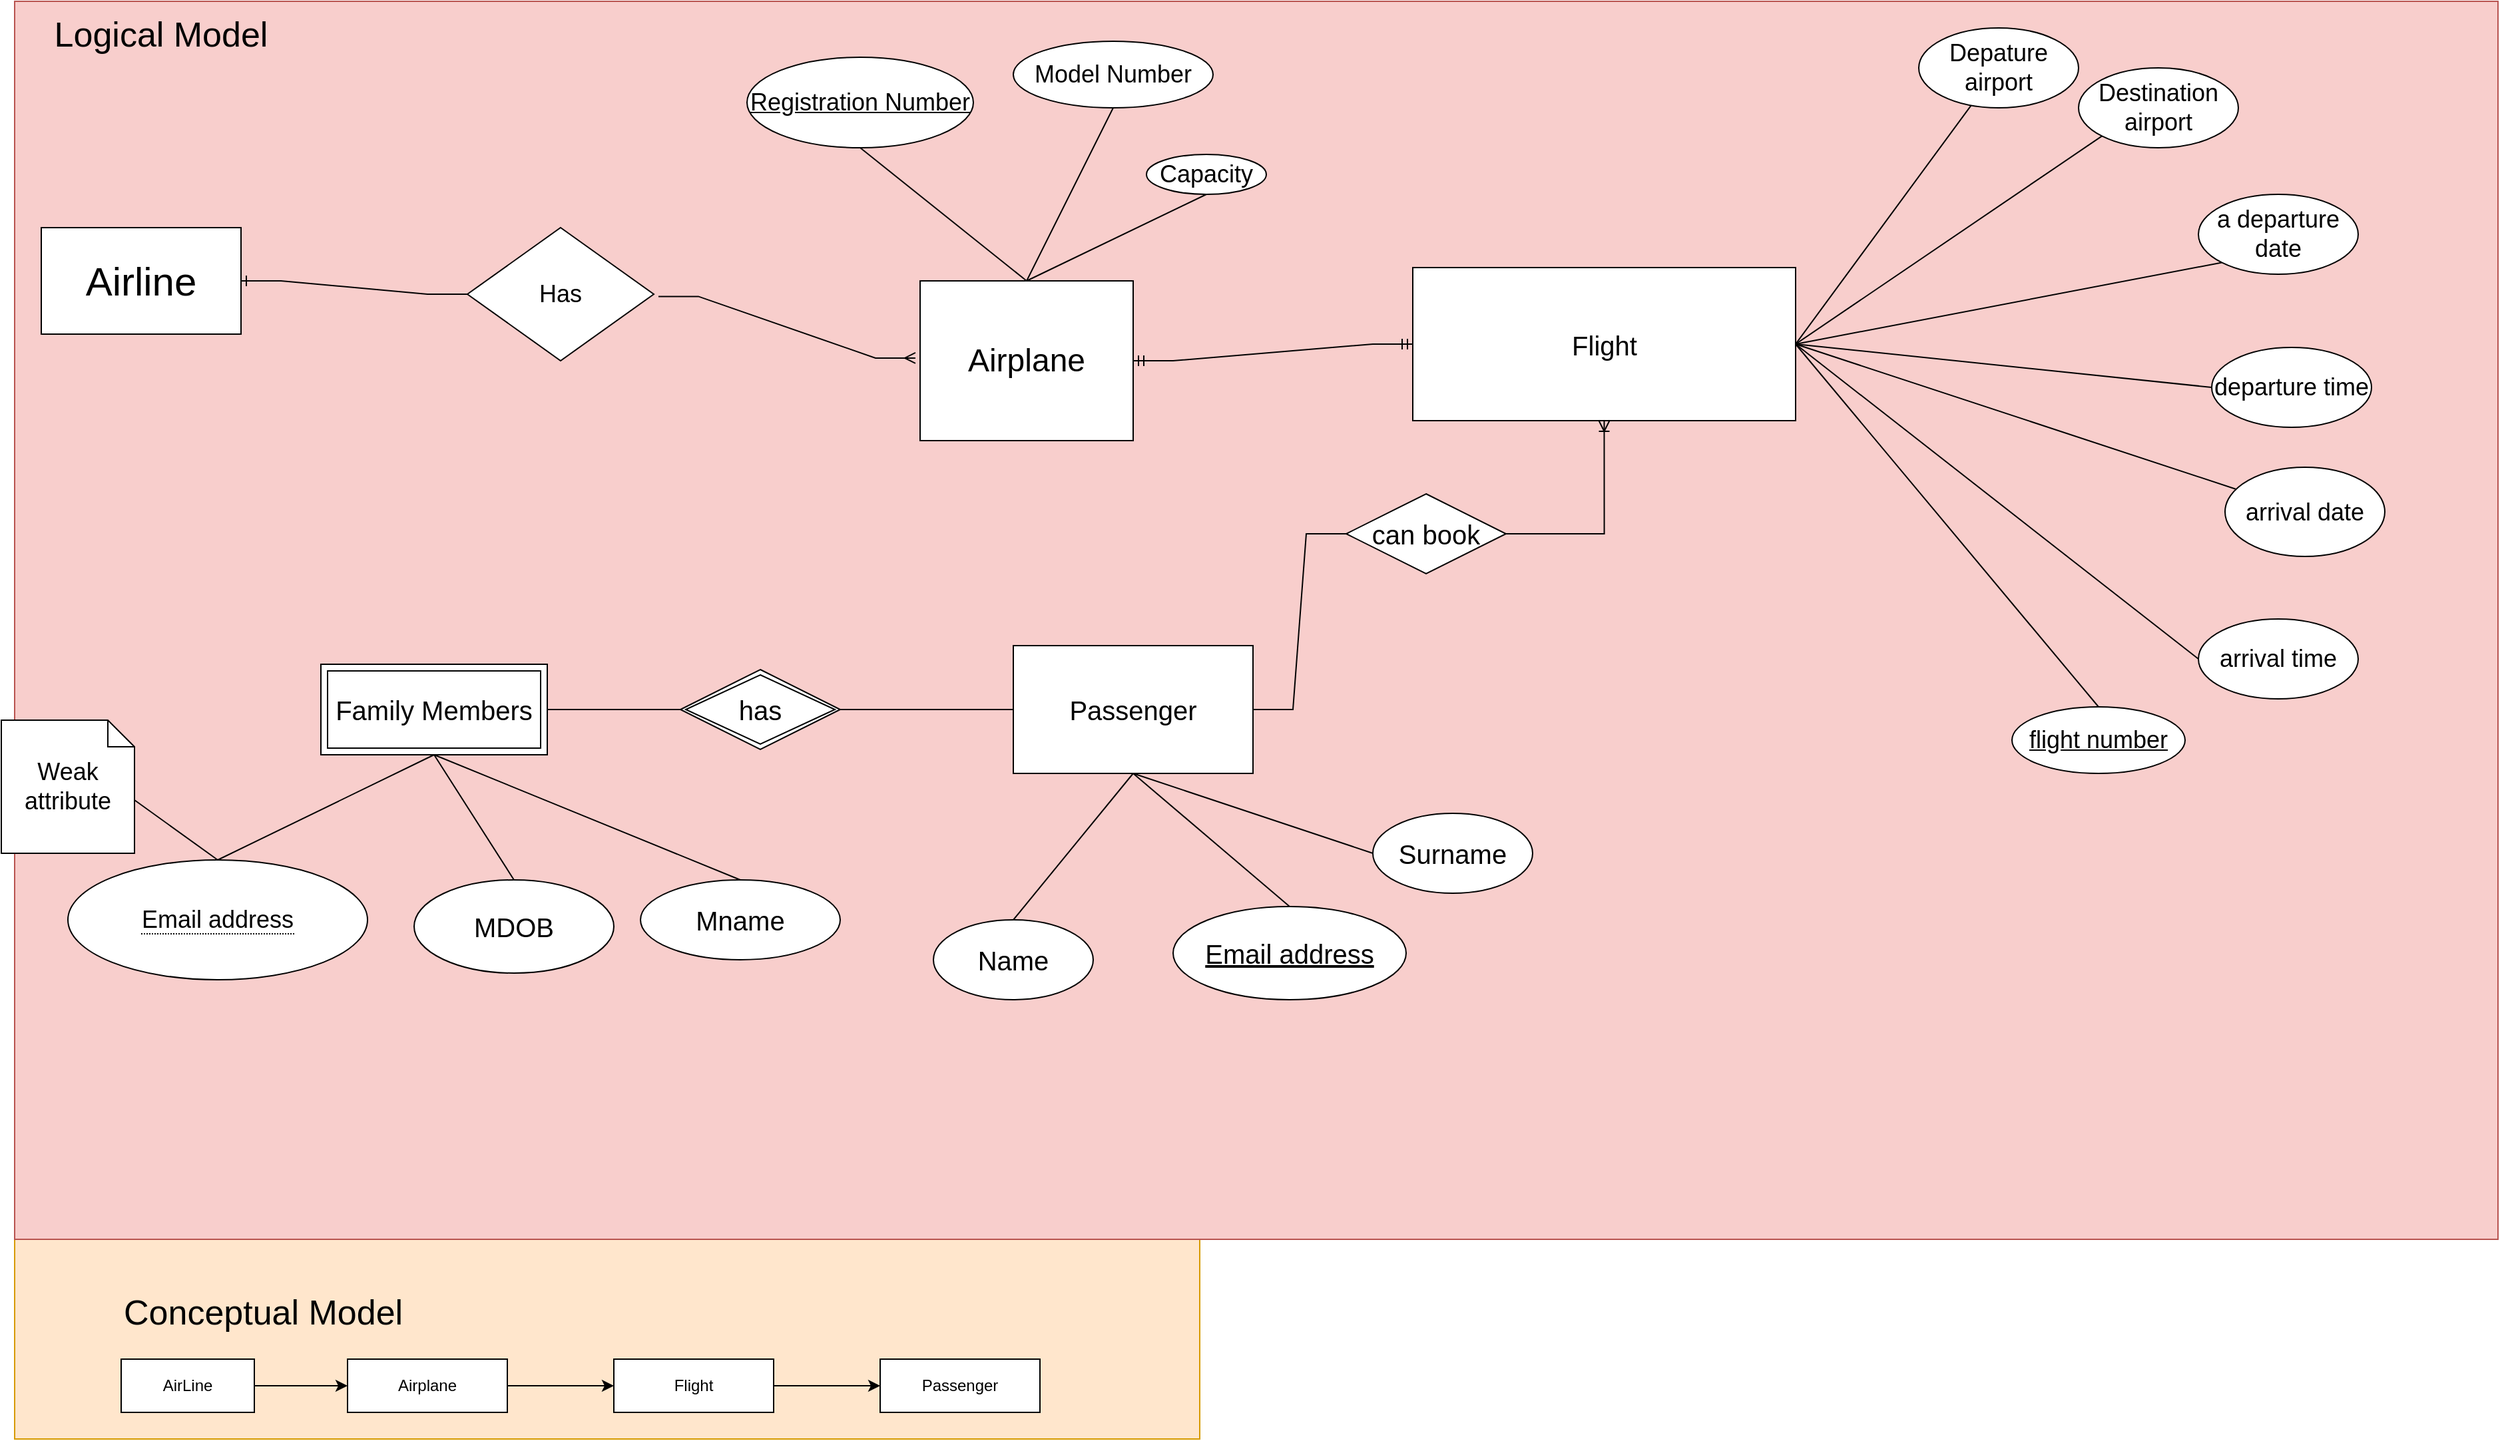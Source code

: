 <mxfile version="20.6.2" type="github">
  <diagram id="R2lEEEUBdFMjLlhIrx00" name="Page-1">
    <mxGraphModel dx="1335" dy="720" grid="1" gridSize="10" guides="1" tooltips="1" connect="1" arrows="1" fold="1" page="1" pageScale="1" pageWidth="1920" pageHeight="1200" math="0" shadow="0" extFonts="Permanent Marker^https://fonts.googleapis.com/css?family=Permanent+Marker">
      <root>
        <mxCell id="0" />
        <mxCell id="1" parent="0" />
        <mxCell id="4C0YP1yC5MJ9k8y5jR9u-70" value="" style="rounded=0;whiteSpace=wrap;html=1;fontSize=26;fillColor=#ffe6cc;strokeColor=#d79b00;" parent="1" vertex="1">
          <mxGeometry x="20" y="950" width="890" height="150" as="geometry" />
        </mxCell>
        <mxCell id="4C0YP1yC5MJ9k8y5jR9u-71" value="" style="rounded=0;whiteSpace=wrap;html=1;fontSize=26;fillColor=#f8cecc;strokeColor=#b85450;movable=0;resizable=0;rotatable=0;deletable=0;editable=0;connectable=0;" parent="1" vertex="1">
          <mxGeometry x="20" y="20" width="1865" height="930" as="geometry" />
        </mxCell>
        <mxCell id="4C0YP1yC5MJ9k8y5jR9u-1" value="&lt;font style=&quot;font-size: 30px;&quot;&gt;Airline&lt;/font&gt;" style="whiteSpace=wrap;html=1;align=center;" parent="1" vertex="1">
          <mxGeometry x="40" y="190" width="150" height="80" as="geometry" />
        </mxCell>
        <mxCell id="4C0YP1yC5MJ9k8y5jR9u-2" value="&lt;font style=&quot;font-size: 24px;&quot;&gt;Airplane&lt;/font&gt;" style="whiteSpace=wrap;html=1;" parent="1" vertex="1">
          <mxGeometry x="700" y="230" width="160" height="120" as="geometry" />
        </mxCell>
        <mxCell id="4C0YP1yC5MJ9k8y5jR9u-4" value="&lt;font style=&quot;font-size: 18px;&quot;&gt;Has&lt;/font&gt;" style="shape=rhombus;perimeter=rhombusPerimeter;whiteSpace=wrap;html=1;align=center;strokeWidth=1;" parent="1" vertex="1">
          <mxGeometry x="360" y="190" width="140" height="100" as="geometry" />
        </mxCell>
        <mxCell id="4C0YP1yC5MJ9k8y5jR9u-6" value="" style="edgeStyle=entityRelationEdgeStyle;fontSize=12;html=1;endArrow=ERone;endFill=1;rounded=0;entryX=1;entryY=0.5;entryDx=0;entryDy=0;exitX=0;exitY=0.5;exitDx=0;exitDy=0;" parent="1" source="4C0YP1yC5MJ9k8y5jR9u-4" target="4C0YP1yC5MJ9k8y5jR9u-1" edge="1">
          <mxGeometry width="100" height="100" relative="1" as="geometry">
            <mxPoint x="160" y="250" as="sourcePoint" />
            <mxPoint x="205" y="230" as="targetPoint" />
          </mxGeometry>
        </mxCell>
        <mxCell id="4C0YP1yC5MJ9k8y5jR9u-12" value="" style="edgeStyle=entityRelationEdgeStyle;fontSize=12;html=1;endArrow=ERmany;rounded=0;entryX=-0.022;entryY=0.483;entryDx=0;entryDy=0;entryPerimeter=0;exitX=1.025;exitY=0.517;exitDx=0;exitDy=0;exitPerimeter=0;" parent="1" source="4C0YP1yC5MJ9k8y5jR9u-4" target="4C0YP1yC5MJ9k8y5jR9u-2" edge="1">
          <mxGeometry width="100" height="100" relative="1" as="geometry">
            <mxPoint x="340" y="220" as="sourcePoint" />
            <mxPoint x="330" y="230" as="targetPoint" />
          </mxGeometry>
        </mxCell>
        <mxCell id="4C0YP1yC5MJ9k8y5jR9u-13" value="Model Number" style="ellipse;whiteSpace=wrap;html=1;align=center;fontSize=18;" parent="1" vertex="1">
          <mxGeometry x="770" y="50" width="150" height="50" as="geometry" />
        </mxCell>
        <mxCell id="4C0YP1yC5MJ9k8y5jR9u-14" value="Capacity" style="ellipse;whiteSpace=wrap;html=1;align=center;fontSize=18;" parent="1" vertex="1">
          <mxGeometry x="870" y="135" width="90" height="30" as="geometry" />
        </mxCell>
        <mxCell id="4C0YP1yC5MJ9k8y5jR9u-15" value="Registration Number" style="ellipse;whiteSpace=wrap;html=1;align=center;fontStyle=4;fontSize=18;" parent="1" vertex="1">
          <mxGeometry x="570" y="62" width="170" height="68" as="geometry" />
        </mxCell>
        <mxCell id="4C0YP1yC5MJ9k8y5jR9u-23" value="&lt;div style=&quot;font-size: 20px;&quot;&gt;&lt;font style=&quot;font-size: 20px;&quot;&gt;Passenger&lt;/font&gt;&lt;/div&gt;" style="whiteSpace=wrap;html=1;align=center;" parent="1" vertex="1">
          <mxGeometry x="770" y="504" width="180" height="96" as="geometry" />
        </mxCell>
        <mxCell id="4C0YP1yC5MJ9k8y5jR9u-24" value="Name" style="ellipse;whiteSpace=wrap;html=1;fontSize=20;" parent="1" vertex="1">
          <mxGeometry x="710" y="710" width="120" height="60" as="geometry" />
        </mxCell>
        <mxCell id="4C0YP1yC5MJ9k8y5jR9u-26" value="Surname" style="ellipse;whiteSpace=wrap;html=1;fontSize=20;" parent="1" vertex="1">
          <mxGeometry x="1040" y="630" width="120" height="60" as="geometry" />
        </mxCell>
        <mxCell id="4C0YP1yC5MJ9k8y5jR9u-28" value="Email address" style="ellipse;whiteSpace=wrap;html=1;align=center;fontStyle=4;fontSize=20;" parent="1" vertex="1">
          <mxGeometry x="890" y="700" width="175" height="70" as="geometry" />
        </mxCell>
        <mxCell id="4C0YP1yC5MJ9k8y5jR9u-30" value="&lt;font style=&quot;font-size: 20px;&quot;&gt;Flight&lt;/font&gt;" style="whiteSpace=wrap;html=1;align=center;" parent="1" vertex="1">
          <mxGeometry x="1070" y="220" width="287.5" height="115" as="geometry" />
        </mxCell>
        <mxCell id="4C0YP1yC5MJ9k8y5jR9u-31" value="Depature airport" style="ellipse;whiteSpace=wrap;html=1;fontSize=18;" parent="1" vertex="1">
          <mxGeometry x="1450" y="40" width="120" height="60" as="geometry" />
        </mxCell>
        <mxCell id="4C0YP1yC5MJ9k8y5jR9u-33" value="&lt;div style=&quot;font-size: 18px;&quot;&gt;Destination airport&lt;/div&gt;" style="ellipse;whiteSpace=wrap;html=1;fontSize=18;" parent="1" vertex="1">
          <mxGeometry x="1570" y="70" width="120" height="60" as="geometry" />
        </mxCell>
        <mxCell id="4C0YP1yC5MJ9k8y5jR9u-38" value="a departure date" style="ellipse;whiteSpace=wrap;html=1;fontSize=18;" parent="1" vertex="1">
          <mxGeometry x="1660" y="165" width="120" height="60" as="geometry" />
        </mxCell>
        <mxCell id="4C0YP1yC5MJ9k8y5jR9u-41" value="departure time" style="ellipse;whiteSpace=wrap;html=1;fontSize=18;" parent="1" vertex="1">
          <mxGeometry x="1670" y="280" width="120" height="60" as="geometry" />
        </mxCell>
        <mxCell id="4C0YP1yC5MJ9k8y5jR9u-43" value="arrival date" style="ellipse;whiteSpace=wrap;html=1;fontSize=18;" parent="1" vertex="1">
          <mxGeometry x="1680" y="370" width="120" height="67" as="geometry" />
        </mxCell>
        <mxCell id="4C0YP1yC5MJ9k8y5jR9u-46" value="arrival time" style="ellipse;whiteSpace=wrap;html=1;fontSize=18;" parent="1" vertex="1">
          <mxGeometry x="1660" y="484" width="120" height="60" as="geometry" />
        </mxCell>
        <mxCell id="4C0YP1yC5MJ9k8y5jR9u-48" value="flight number" style="ellipse;whiteSpace=wrap;html=1;align=center;fontStyle=4;fontSize=18;" parent="1" vertex="1">
          <mxGeometry x="1520" y="550" width="130" height="50" as="geometry" />
        </mxCell>
        <mxCell id="4C0YP1yC5MJ9k8y5jR9u-51" value="" style="edgeStyle=entityRelationEdgeStyle;fontSize=12;html=1;endArrow=ERmandOne;startArrow=ERmandOne;rounded=0;exitX=1;exitY=0.5;exitDx=0;exitDy=0;entryX=0;entryY=0.5;entryDx=0;entryDy=0;" parent="1" source="4C0YP1yC5MJ9k8y5jR9u-2" target="4C0YP1yC5MJ9k8y5jR9u-30" edge="1">
          <mxGeometry width="100" height="100" relative="1" as="geometry">
            <mxPoint x="640" y="330" as="sourcePoint" />
            <mxPoint x="740" y="230" as="targetPoint" />
          </mxGeometry>
        </mxCell>
        <mxCell id="4C0YP1yC5MJ9k8y5jR9u-60" value="" style="edgeStyle=orthogonalEdgeStyle;rounded=0;orthogonalLoop=1;jettySize=auto;html=1;" parent="1" source="4C0YP1yC5MJ9k8y5jR9u-58" target="4C0YP1yC5MJ9k8y5jR9u-59" edge="1">
          <mxGeometry relative="1" as="geometry" />
        </mxCell>
        <mxCell id="4C0YP1yC5MJ9k8y5jR9u-68" style="edgeStyle=orthogonalEdgeStyle;rounded=0;orthogonalLoop=1;jettySize=auto;html=1;exitX=0.5;exitY=0;exitDx=0;exitDy=0;fontSize=26;" parent="1" source="4C0YP1yC5MJ9k8y5jR9u-58" edge="1">
          <mxGeometry relative="1" as="geometry">
            <mxPoint x="150" y="1050" as="targetPoint" />
          </mxGeometry>
        </mxCell>
        <mxCell id="4C0YP1yC5MJ9k8y5jR9u-58" value="AirLine" style="whiteSpace=wrap;html=1;align=center;" parent="1" vertex="1">
          <mxGeometry x="100" y="1040" width="100" height="40" as="geometry" />
        </mxCell>
        <mxCell id="4C0YP1yC5MJ9k8y5jR9u-62" value="" style="edgeStyle=orthogonalEdgeStyle;rounded=0;orthogonalLoop=1;jettySize=auto;html=1;" parent="1" source="4C0YP1yC5MJ9k8y5jR9u-59" target="4C0YP1yC5MJ9k8y5jR9u-61" edge="1">
          <mxGeometry relative="1" as="geometry" />
        </mxCell>
        <mxCell id="4C0YP1yC5MJ9k8y5jR9u-59" value="Airplane" style="whiteSpace=wrap;html=1;" parent="1" vertex="1">
          <mxGeometry x="270" y="1040" width="120" height="40" as="geometry" />
        </mxCell>
        <mxCell id="4C0YP1yC5MJ9k8y5jR9u-64" value="" style="edgeStyle=orthogonalEdgeStyle;rounded=0;orthogonalLoop=1;jettySize=auto;html=1;" parent="1" source="4C0YP1yC5MJ9k8y5jR9u-61" target="4C0YP1yC5MJ9k8y5jR9u-63" edge="1">
          <mxGeometry relative="1" as="geometry" />
        </mxCell>
        <mxCell id="4C0YP1yC5MJ9k8y5jR9u-61" value="Flight" style="whiteSpace=wrap;html=1;" parent="1" vertex="1">
          <mxGeometry x="470" y="1040" width="120" height="40" as="geometry" />
        </mxCell>
        <mxCell id="4C0YP1yC5MJ9k8y5jR9u-63" value="Passenger" style="whiteSpace=wrap;html=1;" parent="1" vertex="1">
          <mxGeometry x="670" y="1040" width="120" height="40" as="geometry" />
        </mxCell>
        <mxCell id="4C0YP1yC5MJ9k8y5jR9u-65" value="Conceptual Model" style="text;html=1;strokeColor=none;fillColor=none;align=left;verticalAlign=middle;whiteSpace=wrap;rounded=0;fontSize=26;" parent="1" vertex="1">
          <mxGeometry x="100" y="990" width="250" height="30" as="geometry" />
        </mxCell>
        <mxCell id="4C0YP1yC5MJ9k8y5jR9u-69" value="Logical Model" style="text;html=1;strokeColor=none;fillColor=none;align=center;verticalAlign=middle;whiteSpace=wrap;rounded=0;fontSize=26;" parent="1" vertex="1">
          <mxGeometry x="30" y="30" width="200" height="30" as="geometry" />
        </mxCell>
        <mxCell id="_yb1dioon_LLdfzWxbmb-1" value="" style="endArrow=none;html=1;rounded=0;fontSize=20;entryX=1;entryY=0.5;entryDx=0;entryDy=0;exitX=0;exitY=1;exitDx=0;exitDy=0;" edge="1" parent="1" source="4C0YP1yC5MJ9k8y5jR9u-33" target="4C0YP1yC5MJ9k8y5jR9u-30">
          <mxGeometry relative="1" as="geometry">
            <mxPoint x="1460" y="160" as="sourcePoint" />
            <mxPoint x="1620" y="160" as="targetPoint" />
          </mxGeometry>
        </mxCell>
        <mxCell id="_yb1dioon_LLdfzWxbmb-2" value="" style="endArrow=none;html=1;rounded=0;fontSize=20;exitX=1;exitY=0.5;exitDx=0;exitDy=0;" edge="1" parent="1" source="4C0YP1yC5MJ9k8y5jR9u-30" target="4C0YP1yC5MJ9k8y5jR9u-31">
          <mxGeometry relative="1" as="geometry">
            <mxPoint x="1213.75" y="60" as="sourcePoint" />
            <mxPoint x="1213.75" y="60" as="targetPoint" />
          </mxGeometry>
        </mxCell>
        <mxCell id="_yb1dioon_LLdfzWxbmb-3" value="" style="endArrow=none;html=1;rounded=0;fontSize=20;entryX=0;entryY=1;entryDx=0;entryDy=0;exitX=1;exitY=0.5;exitDx=0;exitDy=0;" edge="1" parent="1" source="4C0YP1yC5MJ9k8y5jR9u-30" target="4C0YP1yC5MJ9k8y5jR9u-38">
          <mxGeometry relative="1" as="geometry">
            <mxPoint x="1350" y="290" as="sourcePoint" />
            <mxPoint x="1510" y="290" as="targetPoint" />
          </mxGeometry>
        </mxCell>
        <mxCell id="_yb1dioon_LLdfzWxbmb-4" value="" style="endArrow=none;html=1;rounded=0;fontSize=20;exitX=1;exitY=0.5;exitDx=0;exitDy=0;" edge="1" parent="1" source="4C0YP1yC5MJ9k8y5jR9u-30" target="4C0YP1yC5MJ9k8y5jR9u-43">
          <mxGeometry relative="1" as="geometry">
            <mxPoint x="1480" y="300" as="sourcePoint" />
            <mxPoint x="1640" y="300" as="targetPoint" />
          </mxGeometry>
        </mxCell>
        <mxCell id="_yb1dioon_LLdfzWxbmb-5" value="" style="endArrow=none;html=1;rounded=0;fontSize=20;entryX=0;entryY=0.5;entryDx=0;entryDy=0;exitX=1;exitY=0.5;exitDx=0;exitDy=0;" edge="1" parent="1" source="4C0YP1yC5MJ9k8y5jR9u-30" target="4C0YP1yC5MJ9k8y5jR9u-41">
          <mxGeometry relative="1" as="geometry">
            <mxPoint x="1370" y="300.0" as="sourcePoint" />
            <mxPoint x="1530" y="300.0" as="targetPoint" />
          </mxGeometry>
        </mxCell>
        <mxCell id="_yb1dioon_LLdfzWxbmb-6" value="" style="endArrow=none;html=1;rounded=0;fontSize=20;entryX=0;entryY=0.5;entryDx=0;entryDy=0;exitX=1;exitY=0.5;exitDx=0;exitDy=0;" edge="1" parent="1" source="4C0YP1yC5MJ9k8y5jR9u-30" target="4C0YP1yC5MJ9k8y5jR9u-46">
          <mxGeometry relative="1" as="geometry">
            <mxPoint x="1410" y="424" as="sourcePoint" />
            <mxPoint x="1570" y="424" as="targetPoint" />
          </mxGeometry>
        </mxCell>
        <mxCell id="_yb1dioon_LLdfzWxbmb-8" value="" style="endArrow=none;html=1;rounded=0;fontSize=20;entryX=0.5;entryY=0;entryDx=0;entryDy=0;exitX=1;exitY=0.5;exitDx=0;exitDy=0;" edge="1" parent="1" source="4C0YP1yC5MJ9k8y5jR9u-30" target="4C0YP1yC5MJ9k8y5jR9u-48">
          <mxGeometry relative="1" as="geometry">
            <mxPoint x="1220" y="360" as="sourcePoint" />
            <mxPoint x="1430" y="430" as="targetPoint" />
          </mxGeometry>
        </mxCell>
        <mxCell id="_yb1dioon_LLdfzWxbmb-9" value="can book" style="shape=rhombus;perimeter=rhombusPerimeter;whiteSpace=wrap;html=1;align=center;strokeWidth=1;fontSize=20;" vertex="1" parent="1">
          <mxGeometry x="1020" y="390" width="120" height="60" as="geometry" />
        </mxCell>
        <mxCell id="_yb1dioon_LLdfzWxbmb-10" value="" style="edgeStyle=entityRelationEdgeStyle;fontSize=12;html=1;endArrow=none;rounded=0;exitX=1;exitY=0.5;exitDx=0;exitDy=0;entryX=0;entryY=0.5;entryDx=0;entryDy=0;" edge="1" parent="1" source="4C0YP1yC5MJ9k8y5jR9u-23" target="_yb1dioon_LLdfzWxbmb-9">
          <mxGeometry width="100" height="100" relative="1" as="geometry">
            <mxPoint x="950" y="552" as="sourcePoint" />
            <mxPoint x="1213.75" y="335" as="targetPoint" />
          </mxGeometry>
        </mxCell>
        <mxCell id="_yb1dioon_LLdfzWxbmb-11" value="" style="endArrow=none;html=1;rounded=0;fontSize=20;exitX=0.5;exitY=1;exitDx=0;exitDy=0;entryX=0;entryY=0.5;entryDx=0;entryDy=0;" edge="1" parent="1" source="4C0YP1yC5MJ9k8y5jR9u-23" target="4C0YP1yC5MJ9k8y5jR9u-26">
          <mxGeometry relative="1" as="geometry">
            <mxPoint x="820" y="630" as="sourcePoint" />
            <mxPoint x="980" y="630" as="targetPoint" />
          </mxGeometry>
        </mxCell>
        <mxCell id="_yb1dioon_LLdfzWxbmb-12" value="" style="endArrow=none;html=1;rounded=0;fontSize=20;exitX=0.5;exitY=1;exitDx=0;exitDy=0;entryX=0.5;entryY=0;entryDx=0;entryDy=0;" edge="1" parent="1" source="4C0YP1yC5MJ9k8y5jR9u-23" target="4C0YP1yC5MJ9k8y5jR9u-28">
          <mxGeometry relative="1" as="geometry">
            <mxPoint x="810" y="650" as="sourcePoint" />
            <mxPoint x="970" y="650" as="targetPoint" />
          </mxGeometry>
        </mxCell>
        <mxCell id="_yb1dioon_LLdfzWxbmb-13" value="" style="endArrow=none;html=1;rounded=0;fontSize=20;entryX=0.5;entryY=1;entryDx=0;entryDy=0;exitX=0.5;exitY=0;exitDx=0;exitDy=0;" edge="1" parent="1" source="4C0YP1yC5MJ9k8y5jR9u-24" target="4C0YP1yC5MJ9k8y5jR9u-23">
          <mxGeometry relative="1" as="geometry">
            <mxPoint x="680" y="570" as="sourcePoint" />
            <mxPoint x="840" y="570" as="targetPoint" />
          </mxGeometry>
        </mxCell>
        <mxCell id="_yb1dioon_LLdfzWxbmb-15" value="" style="endArrow=none;html=1;rounded=0;fontSize=20;exitX=0.5;exitY=0;exitDx=0;exitDy=0;entryX=0.5;entryY=1;entryDx=0;entryDy=0;" edge="1" parent="1" source="4C0YP1yC5MJ9k8y5jR9u-2" target="4C0YP1yC5MJ9k8y5jR9u-13">
          <mxGeometry relative="1" as="geometry">
            <mxPoint x="650" y="180" as="sourcePoint" />
            <mxPoint x="810" y="180" as="targetPoint" />
          </mxGeometry>
        </mxCell>
        <mxCell id="_yb1dioon_LLdfzWxbmb-17" value="" style="endArrow=none;html=1;rounded=0;fontSize=20;exitX=0.5;exitY=1;exitDx=0;exitDy=0;entryX=0.5;entryY=0;entryDx=0;entryDy=0;" edge="1" parent="1" source="4C0YP1yC5MJ9k8y5jR9u-15" target="4C0YP1yC5MJ9k8y5jR9u-2">
          <mxGeometry relative="1" as="geometry">
            <mxPoint x="630" y="210" as="sourcePoint" />
            <mxPoint x="790" y="210" as="targetPoint" />
          </mxGeometry>
        </mxCell>
        <mxCell id="_yb1dioon_LLdfzWxbmb-18" value="" style="endArrow=none;html=1;rounded=0;fontSize=20;entryX=0.5;entryY=0;entryDx=0;entryDy=0;exitX=0.5;exitY=1;exitDx=0;exitDy=0;" edge="1" parent="1" source="4C0YP1yC5MJ9k8y5jR9u-14" target="4C0YP1yC5MJ9k8y5jR9u-2">
          <mxGeometry relative="1" as="geometry">
            <mxPoint x="650" y="330" as="sourcePoint" />
            <mxPoint x="810" y="330" as="targetPoint" />
          </mxGeometry>
        </mxCell>
        <mxCell id="_yb1dioon_LLdfzWxbmb-24" value="" style="edgeStyle=orthogonalEdgeStyle;fontSize=12;html=1;endArrow=ERoneToMany;rounded=0;exitX=1;exitY=0.5;exitDx=0;exitDy=0;jumpSize=6;entryX=0.5;entryY=1;entryDx=0;entryDy=0;" edge="1" parent="1" source="_yb1dioon_LLdfzWxbmb-9" target="4C0YP1yC5MJ9k8y5jR9u-30">
          <mxGeometry width="100" height="100" relative="1" as="geometry">
            <mxPoint x="1090" y="510" as="sourcePoint" />
            <mxPoint x="1220" y="370" as="targetPoint" />
          </mxGeometry>
        </mxCell>
        <mxCell id="_yb1dioon_LLdfzWxbmb-28" value="&lt;div&gt;has&lt;/div&gt;" style="shape=rhombus;double=1;perimeter=rhombusPerimeter;whiteSpace=wrap;html=1;align=center;strokeWidth=1;fontSize=20;" vertex="1" parent="1">
          <mxGeometry x="520" y="522" width="120" height="60" as="geometry" />
        </mxCell>
        <mxCell id="_yb1dioon_LLdfzWxbmb-29" value="" style="endArrow=none;html=1;rounded=0;fontSize=20;jumpSize=6;exitX=1;exitY=0.5;exitDx=0;exitDy=0;entryX=0;entryY=0.5;entryDx=0;entryDy=0;" edge="1" parent="1" source="_yb1dioon_LLdfzWxbmb-28" target="4C0YP1yC5MJ9k8y5jR9u-23">
          <mxGeometry relative="1" as="geometry">
            <mxPoint x="610" y="550" as="sourcePoint" />
            <mxPoint x="730" y="560" as="targetPoint" />
          </mxGeometry>
        </mxCell>
        <mxCell id="_yb1dioon_LLdfzWxbmb-30" value="Family Members" style="shape=ext;margin=3;double=1;whiteSpace=wrap;html=1;align=center;strokeWidth=1;fontSize=20;" vertex="1" parent="1">
          <mxGeometry x="250" y="518" width="170" height="68" as="geometry" />
        </mxCell>
        <mxCell id="_yb1dioon_LLdfzWxbmb-32" value="" style="endArrow=none;html=1;rounded=0;fontSize=20;jumpSize=6;entryX=0;entryY=0.5;entryDx=0;entryDy=0;" edge="1" parent="1" source="_yb1dioon_LLdfzWxbmb-30" target="_yb1dioon_LLdfzWxbmb-28">
          <mxGeometry relative="1" as="geometry">
            <mxPoint x="390" y="552" as="sourcePoint" />
            <mxPoint x="550" y="552" as="targetPoint" />
          </mxGeometry>
        </mxCell>
        <mxCell id="_yb1dioon_LLdfzWxbmb-33" value="Mname" style="ellipse;whiteSpace=wrap;html=1;align=center;strokeWidth=1;fontSize=20;" vertex="1" parent="1">
          <mxGeometry x="490" y="680" width="150" height="60" as="geometry" />
        </mxCell>
        <mxCell id="_yb1dioon_LLdfzWxbmb-34" value="" style="endArrow=none;html=1;rounded=0;fontSize=20;jumpSize=6;exitX=0.5;exitY=1;exitDx=0;exitDy=0;entryX=0.5;entryY=0;entryDx=0;entryDy=0;" edge="1" parent="1" source="_yb1dioon_LLdfzWxbmb-30" target="_yb1dioon_LLdfzWxbmb-33">
          <mxGeometry relative="1" as="geometry">
            <mxPoint x="370" y="630" as="sourcePoint" />
            <mxPoint x="530" y="630" as="targetPoint" />
          </mxGeometry>
        </mxCell>
        <mxCell id="_yb1dioon_LLdfzWxbmb-35" value="" style="endArrow=none;html=1;rounded=0;fontSize=20;jumpSize=6;exitX=0;exitY=0;exitDx=100;exitDy=60;exitPerimeter=0;entryX=0.5;entryY=0;entryDx=0;entryDy=0;" edge="1" parent="1" source="_yb1dioon_LLdfzWxbmb-43" target="_yb1dioon_LLdfzWxbmb-41">
          <mxGeometry relative="1" as="geometry">
            <mxPoint x="160" y="551.47" as="sourcePoint" />
            <mxPoint x="320" y="551.47" as="targetPoint" />
          </mxGeometry>
        </mxCell>
        <mxCell id="_yb1dioon_LLdfzWxbmb-37" value="" style="endArrow=none;html=1;rounded=0;fontSize=20;jumpSize=6;exitX=0.5;exitY=1;exitDx=0;exitDy=0;entryX=0.5;entryY=0;entryDx=0;entryDy=0;" edge="1" parent="1" source="_yb1dioon_LLdfzWxbmb-30" target="_yb1dioon_LLdfzWxbmb-38">
          <mxGeometry relative="1" as="geometry">
            <mxPoint x="260" y="750" as="sourcePoint" />
            <mxPoint x="360" y="710" as="targetPoint" />
          </mxGeometry>
        </mxCell>
        <mxCell id="_yb1dioon_LLdfzWxbmb-38" value="MDOB" style="ellipse;whiteSpace=wrap;html=1;align=center;strokeWidth=1;fontSize=20;" vertex="1" parent="1">
          <mxGeometry x="320" y="680" width="150" height="70" as="geometry" />
        </mxCell>
        <mxCell id="_yb1dioon_LLdfzWxbmb-41" value="&lt;span style=&quot;border-bottom: 1px dotted&quot;&gt;Email address&lt;/span&gt;" style="ellipse;whiteSpace=wrap;html=1;align=center;strokeWidth=1;fontSize=18;" vertex="1" parent="1">
          <mxGeometry x="60" y="665" width="225" height="90" as="geometry" />
        </mxCell>
        <mxCell id="_yb1dioon_LLdfzWxbmb-42" value="" style="endArrow=none;html=1;rounded=0;fontSize=18;jumpSize=6;exitX=0.5;exitY=0;exitDx=0;exitDy=0;entryX=0.5;entryY=1;entryDx=0;entryDy=0;" edge="1" parent="1" source="_yb1dioon_LLdfzWxbmb-41" target="_yb1dioon_LLdfzWxbmb-30">
          <mxGeometry relative="1" as="geometry">
            <mxPoint x="220" y="620" as="sourcePoint" />
            <mxPoint x="380" y="620" as="targetPoint" />
          </mxGeometry>
        </mxCell>
        <mxCell id="_yb1dioon_LLdfzWxbmb-43" value="Weak attribute" style="shape=note;size=20;whiteSpace=wrap;html=1;strokeWidth=1;fontSize=18;" vertex="1" parent="1">
          <mxGeometry x="10" y="560" width="100" height="100" as="geometry" />
        </mxCell>
      </root>
    </mxGraphModel>
  </diagram>
</mxfile>
